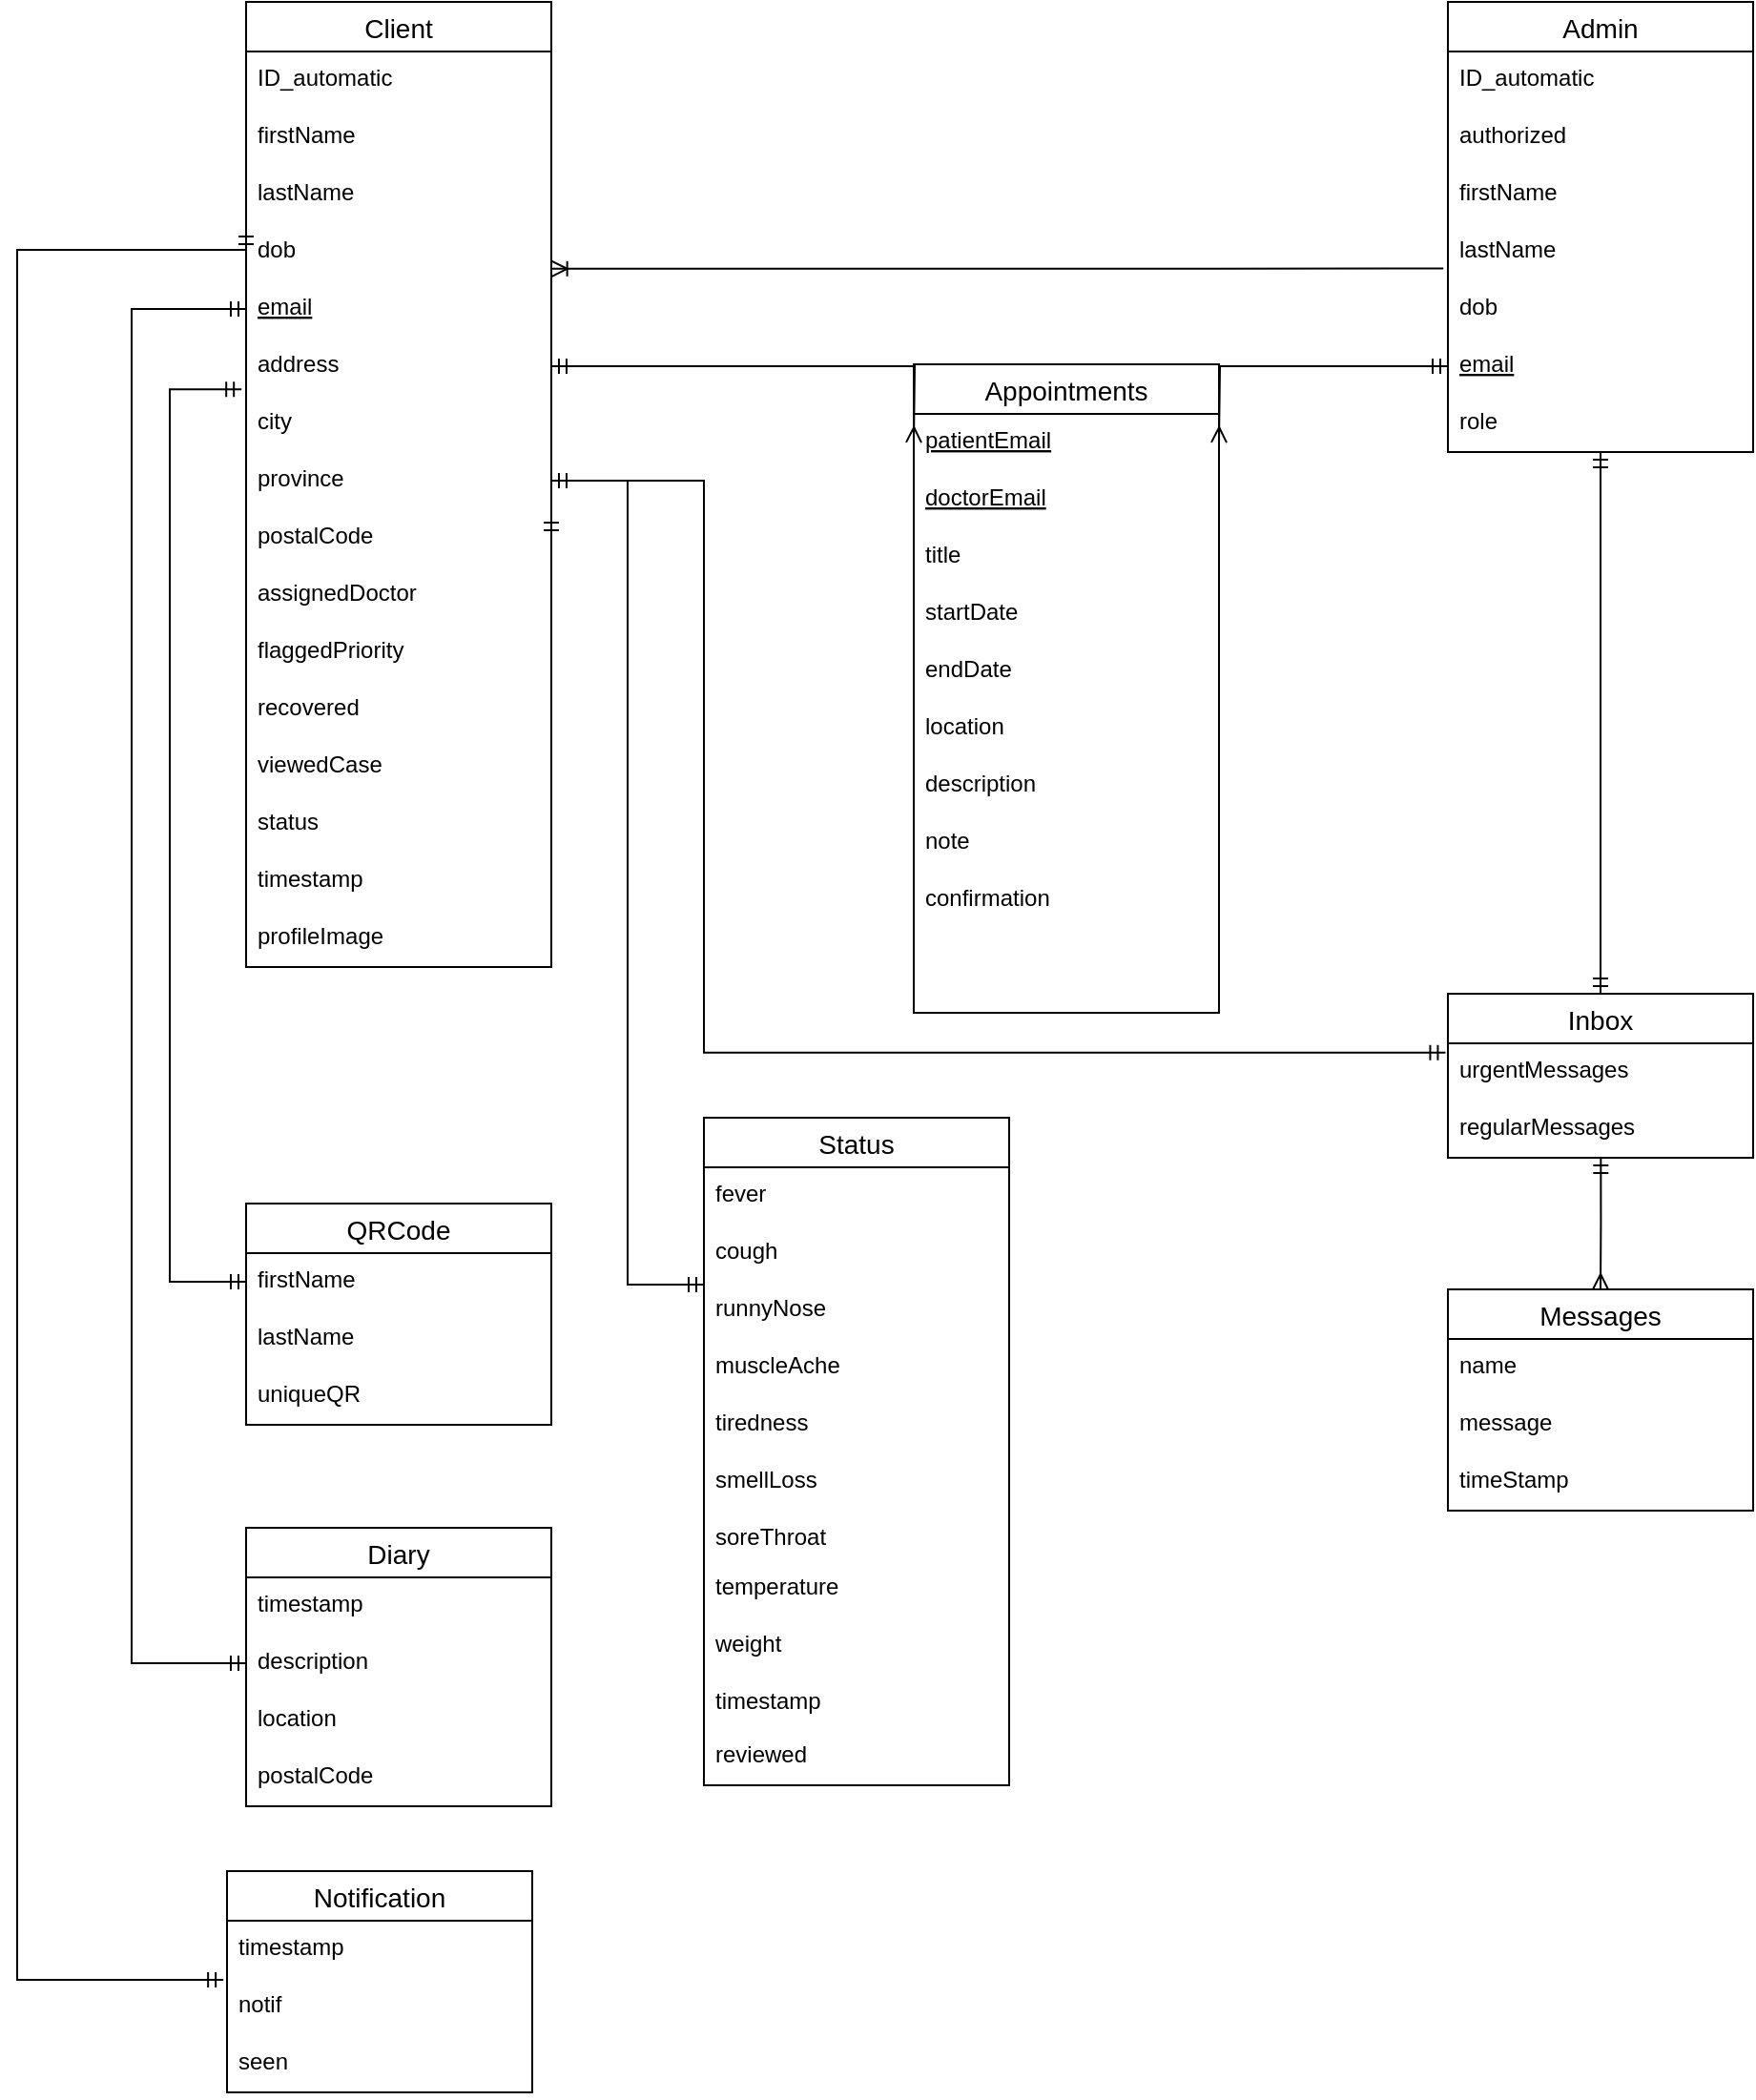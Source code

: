 <mxfile version="14.4.3" type="device"><diagram id="R2lEEEUBdFMjLlhIrx00" name="Page-1"><mxGraphModel dx="1422" dy="822" grid="0" gridSize="10" guides="1" tooltips="1" connect="1" arrows="1" fold="1" page="0" pageScale="1" pageWidth="1100" pageHeight="850" math="0" shadow="0" extFonts="Permanent Marker^https://fonts.googleapis.com/css?family=Permanent+Marker"><root><mxCell id="0"/><mxCell id="1" parent="0"/><mxCell id="PHFaT8uaR8jTqJFm2Dfu-49" value="Status" style="swimlane;fontStyle=0;childLayout=stackLayout;horizontal=1;startSize=26;horizontalStack=0;resizeParent=1;resizeParentMax=0;resizeLast=0;collapsible=1;marginBottom=0;align=center;fontSize=14;" parent="1" vertex="1"><mxGeometry x="400" y="635" width="160" height="350" as="geometry"/></mxCell><mxCell id="PHFaT8uaR8jTqJFm2Dfu-50" value="fever" style="text;strokeColor=none;fillColor=none;spacingLeft=4;spacingRight=4;overflow=hidden;rotatable=0;points=[[0,0.5],[1,0.5]];portConstraint=eastwest;fontSize=12;" parent="PHFaT8uaR8jTqJFm2Dfu-49" vertex="1"><mxGeometry y="26" width="160" height="30" as="geometry"/></mxCell><mxCell id="PHFaT8uaR8jTqJFm2Dfu-51" value="cough" style="text;strokeColor=none;fillColor=none;spacingLeft=4;spacingRight=4;overflow=hidden;rotatable=0;points=[[0,0.5],[1,0.5]];portConstraint=eastwest;fontSize=12;" parent="PHFaT8uaR8jTqJFm2Dfu-49" vertex="1"><mxGeometry y="56" width="160" height="30" as="geometry"/></mxCell><mxCell id="PHFaT8uaR8jTqJFm2Dfu-52" value="runnyNose" style="text;strokeColor=none;fillColor=none;spacingLeft=4;spacingRight=4;overflow=hidden;rotatable=0;points=[[0,0.5],[1,0.5]];portConstraint=eastwest;fontSize=12;" parent="PHFaT8uaR8jTqJFm2Dfu-49" vertex="1"><mxGeometry y="86" width="160" height="30" as="geometry"/></mxCell><mxCell id="PHFaT8uaR8jTqJFm2Dfu-53" value="muscleAche" style="text;strokeColor=none;fillColor=none;spacingLeft=4;spacingRight=4;overflow=hidden;rotatable=0;points=[[0,0.5],[1,0.5]];portConstraint=eastwest;fontSize=12;" parent="PHFaT8uaR8jTqJFm2Dfu-49" vertex="1"><mxGeometry y="116" width="160" height="30" as="geometry"/></mxCell><mxCell id="PHFaT8uaR8jTqJFm2Dfu-54" value="tiredness" style="text;strokeColor=none;fillColor=none;spacingLeft=4;spacingRight=4;overflow=hidden;rotatable=0;points=[[0,0.5],[1,0.5]];portConstraint=eastwest;fontSize=12;" parent="PHFaT8uaR8jTqJFm2Dfu-49" vertex="1"><mxGeometry y="146" width="160" height="30" as="geometry"/></mxCell><mxCell id="gvaFbR4hRz2YvhzIpt_b-14" value="smellLoss" style="text;strokeColor=none;fillColor=none;spacingLeft=4;spacingRight=4;overflow=hidden;rotatable=0;points=[[0,0.5],[1,0.5]];portConstraint=eastwest;fontSize=12;" vertex="1" parent="PHFaT8uaR8jTqJFm2Dfu-49"><mxGeometry y="176" width="160" height="30" as="geometry"/></mxCell><mxCell id="PHFaT8uaR8jTqJFm2Dfu-55" value="soreThroat" style="text;strokeColor=none;fillColor=none;spacingLeft=4;spacingRight=4;overflow=hidden;rotatable=0;points=[[0,0.5],[1,0.5]];portConstraint=eastwest;fontSize=12;" parent="PHFaT8uaR8jTqJFm2Dfu-49" vertex="1"><mxGeometry y="206" width="160" height="26" as="geometry"/></mxCell><mxCell id="gvaFbR4hRz2YvhzIpt_b-15" value="temperature" style="text;strokeColor=none;fillColor=none;spacingLeft=4;spacingRight=4;overflow=hidden;rotatable=0;points=[[0,0.5],[1,0.5]];portConstraint=eastwest;fontSize=12;" vertex="1" parent="PHFaT8uaR8jTqJFm2Dfu-49"><mxGeometry y="232" width="160" height="30" as="geometry"/></mxCell><mxCell id="gvaFbR4hRz2YvhzIpt_b-16" value="weight" style="text;strokeColor=none;fillColor=none;spacingLeft=4;spacingRight=4;overflow=hidden;rotatable=0;points=[[0,0.5],[1,0.5]];portConstraint=eastwest;fontSize=12;" vertex="1" parent="PHFaT8uaR8jTqJFm2Dfu-49"><mxGeometry y="262" width="160" height="30" as="geometry"/></mxCell><mxCell id="gvaFbR4hRz2YvhzIpt_b-17" value="timestamp" style="text;strokeColor=none;fillColor=none;spacingLeft=4;spacingRight=4;overflow=hidden;rotatable=0;points=[[0,0.5],[1,0.5]];portConstraint=eastwest;fontSize=12;" vertex="1" parent="PHFaT8uaR8jTqJFm2Dfu-49"><mxGeometry y="292" width="160" height="28" as="geometry"/></mxCell><mxCell id="gvaFbR4hRz2YvhzIpt_b-18" value="reviewed" style="text;strokeColor=none;fillColor=none;spacingLeft=4;spacingRight=4;overflow=hidden;rotatable=0;points=[[0,0.5],[1,0.5]];portConstraint=eastwest;fontSize=12;" vertex="1" parent="PHFaT8uaR8jTqJFm2Dfu-49"><mxGeometry y="320" width="160" height="30" as="geometry"/></mxCell><mxCell id="PHFaT8uaR8jTqJFm2Dfu-1" value="Client" style="swimlane;fontStyle=0;childLayout=stackLayout;horizontal=1;startSize=26;horizontalStack=0;resizeParent=1;resizeParentMax=0;resizeLast=0;collapsible=1;marginBottom=0;align=center;fontSize=14;" parent="1" vertex="1"><mxGeometry x="160" y="50" width="160" height="506" as="geometry"/></mxCell><mxCell id="PHFaT8uaR8jTqJFm2Dfu-3" value="ID_automatic" style="text;strokeColor=none;fillColor=none;spacingLeft=4;spacingRight=4;overflow=hidden;rotatable=0;points=[[0,0.5],[1,0.5]];portConstraint=eastwest;fontSize=12;" parent="PHFaT8uaR8jTqJFm2Dfu-1" vertex="1"><mxGeometry y="26" width="160" height="30" as="geometry"/></mxCell><mxCell id="PHFaT8uaR8jTqJFm2Dfu-2" value="firstName" style="text;strokeColor=none;fillColor=none;spacingLeft=4;spacingRight=4;overflow=hidden;rotatable=0;points=[[0,0.5],[1,0.5]];portConstraint=eastwest;fontSize=12;" parent="PHFaT8uaR8jTqJFm2Dfu-1" vertex="1"><mxGeometry y="56" width="160" height="30" as="geometry"/></mxCell><mxCell id="PHFaT8uaR8jTqJFm2Dfu-12" value="lastName" style="text;strokeColor=none;fillColor=none;spacingLeft=4;spacingRight=4;overflow=hidden;rotatable=0;points=[[0,0.5],[1,0.5]];portConstraint=eastwest;fontSize=12;" parent="PHFaT8uaR8jTqJFm2Dfu-1" vertex="1"><mxGeometry y="86" width="160" height="30" as="geometry"/></mxCell><mxCell id="PHFaT8uaR8jTqJFm2Dfu-15" value="dob" style="text;strokeColor=none;fillColor=none;spacingLeft=4;spacingRight=4;overflow=hidden;rotatable=0;points=[[0,0.5],[1,0.5]];portConstraint=eastwest;fontSize=12;" parent="PHFaT8uaR8jTqJFm2Dfu-1" vertex="1"><mxGeometry y="116" width="160" height="30" as="geometry"/></mxCell><mxCell id="PHFaT8uaR8jTqJFm2Dfu-16" value="email" style="text;strokeColor=none;fillColor=none;spacingLeft=4;spacingRight=4;overflow=hidden;rotatable=0;points=[[0,0.5],[1,0.5]];portConstraint=eastwest;fontSize=12;fontStyle=4" parent="PHFaT8uaR8jTqJFm2Dfu-1" vertex="1"><mxGeometry y="146" width="160" height="30" as="geometry"/></mxCell><mxCell id="PHFaT8uaR8jTqJFm2Dfu-13" value="address" style="text;strokeColor=none;fillColor=none;spacingLeft=4;spacingRight=4;overflow=hidden;rotatable=0;points=[[0,0.5],[1,0.5]];portConstraint=eastwest;fontSize=12;" parent="PHFaT8uaR8jTqJFm2Dfu-1" vertex="1"><mxGeometry y="176" width="160" height="30" as="geometry"/></mxCell><mxCell id="PHFaT8uaR8jTqJFm2Dfu-14" value="city" style="text;strokeColor=none;fillColor=none;spacingLeft=4;spacingRight=4;overflow=hidden;rotatable=0;points=[[0,0.5],[1,0.5]];portConstraint=eastwest;fontSize=12;" parent="PHFaT8uaR8jTqJFm2Dfu-1" vertex="1"><mxGeometry y="206" width="160" height="30" as="geometry"/></mxCell><mxCell id="PHFaT8uaR8jTqJFm2Dfu-18" value="province" style="text;strokeColor=none;fillColor=none;spacingLeft=4;spacingRight=4;overflow=hidden;rotatable=0;points=[[0,0.5],[1,0.5]];portConstraint=eastwest;fontSize=12;" parent="PHFaT8uaR8jTqJFm2Dfu-1" vertex="1"><mxGeometry y="236" width="160" height="30" as="geometry"/></mxCell><mxCell id="PHFaT8uaR8jTqJFm2Dfu-17" value="postalCode" style="text;strokeColor=none;fillColor=none;spacingLeft=4;spacingRight=4;overflow=hidden;rotatable=0;points=[[0,0.5],[1,0.5]];portConstraint=eastwest;fontSize=12;" parent="PHFaT8uaR8jTqJFm2Dfu-1" vertex="1"><mxGeometry y="266" width="160" height="30" as="geometry"/></mxCell><mxCell id="gvaFbR4hRz2YvhzIpt_b-19" value="assignedDoctor" style="text;strokeColor=none;fillColor=none;spacingLeft=4;spacingRight=4;overflow=hidden;rotatable=0;points=[[0,0.5],[1,0.5]];portConstraint=eastwest;fontSize=12;" vertex="1" parent="PHFaT8uaR8jTqJFm2Dfu-1"><mxGeometry y="296" width="160" height="30" as="geometry"/></mxCell><mxCell id="gvaFbR4hRz2YvhzIpt_b-20" value="flaggedPriority" style="text;strokeColor=none;fillColor=none;spacingLeft=4;spacingRight=4;overflow=hidden;rotatable=0;points=[[0,0.5],[1,0.5]];portConstraint=eastwest;fontSize=12;" vertex="1" parent="PHFaT8uaR8jTqJFm2Dfu-1"><mxGeometry y="326" width="160" height="30" as="geometry"/></mxCell><mxCell id="gvaFbR4hRz2YvhzIpt_b-21" value="recovered" style="text;strokeColor=none;fillColor=none;spacingLeft=4;spacingRight=4;overflow=hidden;rotatable=0;points=[[0,0.5],[1,0.5]];portConstraint=eastwest;fontSize=12;" vertex="1" parent="PHFaT8uaR8jTqJFm2Dfu-1"><mxGeometry y="356" width="160" height="30" as="geometry"/></mxCell><mxCell id="gvaFbR4hRz2YvhzIpt_b-22" value="viewedCase" style="text;strokeColor=none;fillColor=none;spacingLeft=4;spacingRight=4;overflow=hidden;rotatable=0;points=[[0,0.5],[1,0.5]];portConstraint=eastwest;fontSize=12;" vertex="1" parent="PHFaT8uaR8jTqJFm2Dfu-1"><mxGeometry y="386" width="160" height="30" as="geometry"/></mxCell><mxCell id="gvaFbR4hRz2YvhzIpt_b-23" value="status" style="text;strokeColor=none;fillColor=none;spacingLeft=4;spacingRight=4;overflow=hidden;rotatable=0;points=[[0,0.5],[1,0.5]];portConstraint=eastwest;fontSize=12;" vertex="1" parent="PHFaT8uaR8jTqJFm2Dfu-1"><mxGeometry y="416" width="160" height="30" as="geometry"/></mxCell><mxCell id="gvaFbR4hRz2YvhzIpt_b-24" value="timestamp" style="text;strokeColor=none;fillColor=none;spacingLeft=4;spacingRight=4;overflow=hidden;rotatable=0;points=[[0,0.5],[1,0.5]];portConstraint=eastwest;fontSize=12;" vertex="1" parent="PHFaT8uaR8jTqJFm2Dfu-1"><mxGeometry y="446" width="160" height="30" as="geometry"/></mxCell><mxCell id="gvaFbR4hRz2YvhzIpt_b-25" value="profileImage" style="text;strokeColor=none;fillColor=none;spacingLeft=4;spacingRight=4;overflow=hidden;rotatable=0;points=[[0,0.5],[1,0.5]];portConstraint=eastwest;fontSize=12;" vertex="1" parent="PHFaT8uaR8jTqJFm2Dfu-1"><mxGeometry y="476" width="160" height="30" as="geometry"/></mxCell><mxCell id="PHFaT8uaR8jTqJFm2Dfu-19" value="Admin" style="swimlane;fontStyle=0;childLayout=stackLayout;horizontal=1;startSize=26;horizontalStack=0;resizeParent=1;resizeParentMax=0;resizeLast=0;collapsible=1;marginBottom=0;align=center;fontSize=14;" parent="1" vertex="1"><mxGeometry x="790" y="50" width="160" height="236" as="geometry"/></mxCell><mxCell id="PHFaT8uaR8jTqJFm2Dfu-20" value="ID_automatic" style="text;strokeColor=none;fillColor=none;spacingLeft=4;spacingRight=4;overflow=hidden;rotatable=0;points=[[0,0.5],[1,0.5]];portConstraint=eastwest;fontSize=12;" parent="PHFaT8uaR8jTqJFm2Dfu-19" vertex="1"><mxGeometry y="26" width="160" height="30" as="geometry"/></mxCell><mxCell id="PHFaT8uaR8jTqJFm2Dfu-70" value="authorized" style="text;strokeColor=none;fillColor=none;spacingLeft=4;spacingRight=4;overflow=hidden;rotatable=0;points=[[0,0.5],[1,0.5]];portConstraint=eastwest;fontSize=12;" parent="PHFaT8uaR8jTqJFm2Dfu-19" vertex="1"><mxGeometry y="56" width="160" height="30" as="geometry"/></mxCell><mxCell id="PHFaT8uaR8jTqJFm2Dfu-21" value="firstName" style="text;strokeColor=none;fillColor=none;spacingLeft=4;spacingRight=4;overflow=hidden;rotatable=0;points=[[0,0.5],[1,0.5]];portConstraint=eastwest;fontSize=12;" parent="PHFaT8uaR8jTqJFm2Dfu-19" vertex="1"><mxGeometry y="86" width="160" height="30" as="geometry"/></mxCell><mxCell id="PHFaT8uaR8jTqJFm2Dfu-22" value="lastName" style="text;strokeColor=none;fillColor=none;spacingLeft=4;spacingRight=4;overflow=hidden;rotatable=0;points=[[0,0.5],[1,0.5]];portConstraint=eastwest;fontSize=12;" parent="PHFaT8uaR8jTqJFm2Dfu-19" vertex="1"><mxGeometry y="116" width="160" height="30" as="geometry"/></mxCell><mxCell id="PHFaT8uaR8jTqJFm2Dfu-23" value="dob" style="text;strokeColor=none;fillColor=none;spacingLeft=4;spacingRight=4;overflow=hidden;rotatable=0;points=[[0,0.5],[1,0.5]];portConstraint=eastwest;fontSize=12;" parent="PHFaT8uaR8jTqJFm2Dfu-19" vertex="1"><mxGeometry y="146" width="160" height="30" as="geometry"/></mxCell><mxCell id="PHFaT8uaR8jTqJFm2Dfu-24" value="email" style="text;strokeColor=none;fillColor=none;spacingLeft=4;spacingRight=4;overflow=hidden;rotatable=0;points=[[0,0.5],[1,0.5]];portConstraint=eastwest;fontSize=12;fontStyle=4" parent="PHFaT8uaR8jTqJFm2Dfu-19" vertex="1"><mxGeometry y="176" width="160" height="30" as="geometry"/></mxCell><mxCell id="gvaFbR4hRz2YvhzIpt_b-12" value="role" style="text;strokeColor=none;fillColor=none;spacingLeft=4;spacingRight=4;overflow=hidden;rotatable=0;points=[[0,0.5],[1,0.5]];portConstraint=eastwest;fontSize=12;" vertex="1" parent="PHFaT8uaR8jTqJFm2Dfu-19"><mxGeometry y="206" width="160" height="30" as="geometry"/></mxCell><mxCell id="PHFaT8uaR8jTqJFm2Dfu-29" value="Appointments" style="swimlane;fontStyle=0;childLayout=stackLayout;horizontal=1;startSize=26;horizontalStack=0;resizeParent=1;resizeParentMax=0;resizeLast=0;collapsible=1;marginBottom=0;align=center;fontSize=14;" parent="1" vertex="1"><mxGeometry x="510.0" y="240" width="160" height="340" as="geometry"/></mxCell><mxCell id="PHFaT8uaR8jTqJFm2Dfu-31" value="patientEmail" style="text;strokeColor=none;fillColor=none;spacingLeft=4;spacingRight=4;overflow=hidden;rotatable=0;points=[[0,0.5],[1,0.5]];portConstraint=eastwest;fontSize=12;fontStyle=4" parent="PHFaT8uaR8jTqJFm2Dfu-29" vertex="1"><mxGeometry y="26" width="160" height="30" as="geometry"/></mxCell><mxCell id="PHFaT8uaR8jTqJFm2Dfu-32" value="doctorEmail" style="text;strokeColor=none;fillColor=none;spacingLeft=4;spacingRight=4;overflow=hidden;rotatable=0;points=[[0,0.5],[1,0.5]];portConstraint=eastwest;fontSize=12;fontStyle=4" parent="PHFaT8uaR8jTqJFm2Dfu-29" vertex="1"><mxGeometry y="56" width="160" height="30" as="geometry"/></mxCell><mxCell id="PHFaT8uaR8jTqJFm2Dfu-59" value="title" style="text;strokeColor=none;fillColor=none;spacingLeft=4;spacingRight=4;overflow=hidden;rotatable=0;points=[[0,0.5],[1,0.5]];portConstraint=eastwest;fontSize=12;" parent="PHFaT8uaR8jTqJFm2Dfu-29" vertex="1"><mxGeometry y="86" width="160" height="30" as="geometry"/></mxCell><mxCell id="PHFaT8uaR8jTqJFm2Dfu-60" value="startDate&#10;" style="text;strokeColor=none;fillColor=none;spacingLeft=4;spacingRight=4;overflow=hidden;rotatable=0;points=[[0,0.5],[1,0.5]];portConstraint=eastwest;fontSize=12;" parent="PHFaT8uaR8jTqJFm2Dfu-29" vertex="1"><mxGeometry y="116" width="160" height="30" as="geometry"/></mxCell><mxCell id="gvaFbR4hRz2YvhzIpt_b-32" value="endDate&#10;" style="text;strokeColor=none;fillColor=none;spacingLeft=4;spacingRight=4;overflow=hidden;rotatable=0;points=[[0,0.5],[1,0.5]];portConstraint=eastwest;fontSize=12;" vertex="1" parent="PHFaT8uaR8jTqJFm2Dfu-29"><mxGeometry y="146" width="160" height="30" as="geometry"/></mxCell><mxCell id="12" value="location" style="text;strokeColor=none;fillColor=none;spacingLeft=4;spacingRight=4;overflow=hidden;rotatable=0;points=[[0,0.5],[1,0.5]];portConstraint=eastwest;fontSize=12;" parent="PHFaT8uaR8jTqJFm2Dfu-29" vertex="1"><mxGeometry y="176" width="160" height="30" as="geometry"/></mxCell><mxCell id="9" value="description" style="text;strokeColor=none;fillColor=none;spacingLeft=4;spacingRight=4;overflow=hidden;rotatable=0;points=[[0,0.5],[1,0.5]];portConstraint=eastwest;fontSize=12;" parent="PHFaT8uaR8jTqJFm2Dfu-29" vertex="1"><mxGeometry y="206" width="160" height="30" as="geometry"/></mxCell><mxCell id="10" value="note" style="text;strokeColor=none;fillColor=none;spacingLeft=4;spacingRight=4;overflow=hidden;rotatable=0;points=[[0,0.5],[1,0.5]];portConstraint=eastwest;fontSize=12;" parent="PHFaT8uaR8jTqJFm2Dfu-29" vertex="1"><mxGeometry y="236" width="160" height="30" as="geometry"/></mxCell><mxCell id="11" value="confirmation" style="text;strokeColor=none;fillColor=none;spacingLeft=4;spacingRight=4;overflow=hidden;rotatable=0;points=[[0,0.5],[1,0.5]];portConstraint=eastwest;fontSize=12;" parent="PHFaT8uaR8jTqJFm2Dfu-29" vertex="1"><mxGeometry y="266" width="160" height="74" as="geometry"/></mxCell><mxCell id="PHFaT8uaR8jTqJFm2Dfu-77" style="edgeStyle=orthogonalEdgeStyle;rounded=0;orthogonalLoop=1;jettySize=auto;html=1;exitX=0.5;exitY=0;exitDx=0;exitDy=0;startArrow=ERmandOne;startFill=0;endArrow=ERmandOne;endFill=0;entryX=0.5;entryY=1;entryDx=0;entryDy=0;" parent="1" source="PHFaT8uaR8jTqJFm2Dfu-37" target="PHFaT8uaR8jTqJFm2Dfu-19" edge="1"><mxGeometry relative="1" as="geometry"><mxPoint x="870" y="380" as="targetPoint"/></mxGeometry></mxCell><mxCell id="PHFaT8uaR8jTqJFm2Dfu-37" value="Inbox" style="swimlane;fontStyle=0;childLayout=stackLayout;horizontal=1;startSize=26;horizontalStack=0;resizeParent=1;resizeParentMax=0;resizeLast=0;collapsible=1;marginBottom=0;align=center;fontSize=14;" parent="1" vertex="1"><mxGeometry x="790" y="570" width="160" height="86" as="geometry"/></mxCell><mxCell id="PHFaT8uaR8jTqJFm2Dfu-38" value="urgentMessages" style="text;strokeColor=none;fillColor=none;spacingLeft=4;spacingRight=4;overflow=hidden;rotatable=0;points=[[0,0.5],[1,0.5]];portConstraint=eastwest;fontSize=12;" parent="PHFaT8uaR8jTqJFm2Dfu-37" vertex="1"><mxGeometry y="26" width="160" height="30" as="geometry"/></mxCell><mxCell id="PHFaT8uaR8jTqJFm2Dfu-66" value="regularMessages" style="text;strokeColor=none;fillColor=none;spacingLeft=4;spacingRight=4;overflow=hidden;rotatable=0;points=[[0,0.5],[1,0.5]];portConstraint=eastwest;fontSize=12;" parent="PHFaT8uaR8jTqJFm2Dfu-37" vertex="1"><mxGeometry y="56" width="160" height="30" as="geometry"/></mxCell><mxCell id="PHFaT8uaR8jTqJFm2Dfu-41" value="QRCode" style="swimlane;fontStyle=0;childLayout=stackLayout;horizontal=1;startSize=26;horizontalStack=0;resizeParent=1;resizeParentMax=0;resizeLast=0;collapsible=1;marginBottom=0;align=center;fontSize=14;" parent="1" vertex="1"><mxGeometry x="160" y="680" width="160" height="116" as="geometry"/></mxCell><mxCell id="PHFaT8uaR8jTqJFm2Dfu-43" value="firstName" style="text;strokeColor=none;fillColor=none;spacingLeft=4;spacingRight=4;overflow=hidden;rotatable=0;points=[[0,0.5],[1,0.5]];portConstraint=eastwest;fontSize=12;" parent="PHFaT8uaR8jTqJFm2Dfu-41" vertex="1"><mxGeometry y="26" width="160" height="30" as="geometry"/></mxCell><mxCell id="PHFaT8uaR8jTqJFm2Dfu-44" value="lastName" style="text;strokeColor=none;fillColor=none;spacingLeft=4;spacingRight=4;overflow=hidden;rotatable=0;points=[[0,0.5],[1,0.5]];portConstraint=eastwest;fontSize=12;" parent="PHFaT8uaR8jTqJFm2Dfu-41" vertex="1"><mxGeometry y="56" width="160" height="30" as="geometry"/></mxCell><mxCell id="PHFaT8uaR8jTqJFm2Dfu-45" value="uniqueQR" style="text;strokeColor=none;fillColor=none;spacingLeft=4;spacingRight=4;overflow=hidden;rotatable=0;points=[[0,0.5],[1,0.5]];portConstraint=eastwest;fontSize=12;" parent="PHFaT8uaR8jTqJFm2Dfu-41" vertex="1"><mxGeometry y="86" width="160" height="30" as="geometry"/></mxCell><mxCell id="PHFaT8uaR8jTqJFm2Dfu-58" value="" style="edgeStyle=entityRelationEdgeStyle;fontSize=12;html=1;endArrow=ERoneToMany;rounded=0;exitX=-0.015;exitY=0.793;exitDx=0;exitDy=0;entryX=1.002;entryY=0.797;entryDx=0;entryDy=0;exitPerimeter=0;entryPerimeter=0;" parent="1" source="PHFaT8uaR8jTqJFm2Dfu-22" target="PHFaT8uaR8jTqJFm2Dfu-15" edge="1"><mxGeometry width="100" height="100" relative="1" as="geometry"><mxPoint x="340" y="540" as="sourcePoint"/><mxPoint x="440" y="440" as="targetPoint"/></mxGeometry></mxCell><mxCell id="PHFaT8uaR8jTqJFm2Dfu-61" value="Messages" style="swimlane;fontStyle=0;childLayout=stackLayout;horizontal=1;startSize=26;horizontalStack=0;resizeParent=1;resizeParentMax=0;resizeLast=0;collapsible=1;marginBottom=0;align=center;fontSize=14;" parent="1" vertex="1"><mxGeometry x="790" y="725" width="160" height="116" as="geometry"/></mxCell><mxCell id="PHFaT8uaR8jTqJFm2Dfu-63" value="name" style="text;strokeColor=none;fillColor=none;spacingLeft=4;spacingRight=4;overflow=hidden;rotatable=0;points=[[0,0.5],[1,0.5]];portConstraint=eastwest;fontSize=12;" parent="PHFaT8uaR8jTqJFm2Dfu-61" vertex="1"><mxGeometry y="26" width="160" height="30" as="geometry"/></mxCell><mxCell id="PHFaT8uaR8jTqJFm2Dfu-62" value="message" style="text;strokeColor=none;fillColor=none;spacingLeft=4;spacingRight=4;overflow=hidden;rotatable=0;points=[[0,0.5],[1,0.5]];portConstraint=eastwest;fontSize=12;" parent="PHFaT8uaR8jTqJFm2Dfu-61" vertex="1"><mxGeometry y="56" width="160" height="30" as="geometry"/></mxCell><mxCell id="PHFaT8uaR8jTqJFm2Dfu-65" value="timeStamp" style="text;strokeColor=none;fillColor=none;spacingLeft=4;spacingRight=4;overflow=hidden;rotatable=0;points=[[0,0.5],[1,0.5]];portConstraint=eastwest;fontSize=12;" parent="PHFaT8uaR8jTqJFm2Dfu-61" vertex="1"><mxGeometry y="86" width="160" height="30" as="geometry"/></mxCell><mxCell id="PHFaT8uaR8jTqJFm2Dfu-72" value="" style="edgeStyle=orthogonalEdgeStyle;fontSize=12;html=1;endArrow=ERmandOne;startArrow=ERmandOne;rounded=0;exitX=0;exitY=0.5;exitDx=0;exitDy=0;entryX=-0.015;entryY=0.904;entryDx=0;entryDy=0;entryPerimeter=0;" parent="1" source="PHFaT8uaR8jTqJFm2Dfu-43" target="PHFaT8uaR8jTqJFm2Dfu-13" edge="1"><mxGeometry width="100" height="100" relative="1" as="geometry"><mxPoint x="100" y="754" as="sourcePoint"/><mxPoint x="160" y="330" as="targetPoint"/><Array as="points"><mxPoint x="120" y="721"/><mxPoint x="120" y="253"/></Array></mxGeometry></mxCell><mxCell id="PHFaT8uaR8jTqJFm2Dfu-73" style="edgeStyle=orthogonalEdgeStyle;rounded=0;orthogonalLoop=1;jettySize=auto;html=1;exitX=1;exitY=0.5;exitDx=0;exitDy=0;entryX=0;entryY=0.5;entryDx=0;entryDy=0;endArrow=ERmany;endFill=0;startArrow=ERmandOne;startFill=0;" parent="1" source="PHFaT8uaR8jTqJFm2Dfu-13" edge="1"><mxGeometry relative="1" as="geometry"><mxPoint x="510" y="281" as="targetPoint"/></mxGeometry></mxCell><mxCell id="PHFaT8uaR8jTqJFm2Dfu-74" style="edgeStyle=orthogonalEdgeStyle;rounded=0;orthogonalLoop=1;jettySize=auto;html=1;exitX=1;exitY=0.5;exitDx=0;exitDy=0;entryX=0;entryY=0.5;entryDx=0;entryDy=0;startArrow=ERmany;startFill=0;endArrow=ERmandOne;endFill=0;" parent="1" target="PHFaT8uaR8jTqJFm2Dfu-24" edge="1"><mxGeometry relative="1" as="geometry"><mxPoint x="670" y="281" as="sourcePoint"/></mxGeometry></mxCell><mxCell id="PHFaT8uaR8jTqJFm2Dfu-75" style="edgeStyle=orthogonalEdgeStyle;rounded=0;orthogonalLoop=1;jettySize=auto;html=1;exitX=1;exitY=0.5;exitDx=0;exitDy=0;entryX=0;entryY=0.25;entryDx=0;entryDy=0;startArrow=ERmandOne;startFill=0;endArrow=ERmandOne;endFill=0;" parent="1" source="PHFaT8uaR8jTqJFm2Dfu-18" target="PHFaT8uaR8jTqJFm2Dfu-49" edge="1"><mxGeometry relative="1" as="geometry"/></mxCell><mxCell id="PHFaT8uaR8jTqJFm2Dfu-76" style="edgeStyle=orthogonalEdgeStyle;rounded=0;orthogonalLoop=1;jettySize=auto;html=1;exitX=1;exitY=0.5;exitDx=0;exitDy=0;entryX=-0.008;entryY=0.163;entryDx=0;entryDy=0;entryPerimeter=0;startArrow=ERmandOne;startFill=0;endArrow=ERmandOne;endFill=0;" parent="1" source="PHFaT8uaR8jTqJFm2Dfu-17" target="PHFaT8uaR8jTqJFm2Dfu-38" edge="1"><mxGeometry relative="1" as="geometry"><Array as="points"><mxPoint x="400" y="301"/><mxPoint x="400" y="601"/></Array></mxGeometry></mxCell><mxCell id="PHFaT8uaR8jTqJFm2Dfu-78" style="edgeStyle=orthogonalEdgeStyle;rounded=0;orthogonalLoop=1;jettySize=auto;html=1;exitX=0.501;exitY=1.001;exitDx=0;exitDy=0;startArrow=ERmandOne;startFill=0;endArrow=ERmany;endFill=0;entryX=0.5;entryY=0;entryDx=0;entryDy=0;exitPerimeter=0;" parent="1" source="PHFaT8uaR8jTqJFm2Dfu-66" target="PHFaT8uaR8jTqJFm2Dfu-61" edge="1"><mxGeometry relative="1" as="geometry"><mxPoint x="800" y="660" as="sourcePoint"/></mxGeometry></mxCell><mxCell id="2" value="Diary" style="swimlane;fontStyle=0;childLayout=stackLayout;horizontal=1;startSize=26;horizontalStack=0;resizeParent=1;resizeParentMax=0;resizeLast=0;collapsible=1;marginBottom=0;align=center;fontSize=14;" parent="1" vertex="1"><mxGeometry x="160" y="850" width="160" height="146" as="geometry"/></mxCell><mxCell id="3" value="timestamp" style="text;strokeColor=none;fillColor=none;spacingLeft=4;spacingRight=4;overflow=hidden;rotatable=0;points=[[0,0.5],[1,0.5]];portConstraint=eastwest;fontSize=12;" parent="2" vertex="1"><mxGeometry y="26" width="160" height="30" as="geometry"/></mxCell><mxCell id="4" value="description" style="text;strokeColor=none;fillColor=none;spacingLeft=4;spacingRight=4;overflow=hidden;rotatable=0;points=[[0,0.5],[1,0.5]];portConstraint=eastwest;fontSize=12;" parent="2" vertex="1"><mxGeometry y="56" width="160" height="30" as="geometry"/></mxCell><mxCell id="5" value="location" style="text;strokeColor=none;fillColor=none;spacingLeft=4;spacingRight=4;overflow=hidden;rotatable=0;points=[[0,0.5],[1,0.5]];portConstraint=eastwest;fontSize=12;" parent="2" vertex="1"><mxGeometry y="86" width="160" height="30" as="geometry"/></mxCell><mxCell id="6" value="postalCode" style="text;strokeColor=none;fillColor=none;spacingLeft=4;spacingRight=4;overflow=hidden;rotatable=0;points=[[0,0.5],[1,0.5]];portConstraint=eastwest;fontSize=12;" parent="2" vertex="1"><mxGeometry y="116" width="160" height="30" as="geometry"/></mxCell><mxCell id="8" style="edgeStyle=orthogonalEdgeStyle;html=1;exitX=0;exitY=0.5;exitDx=0;exitDy=0;entryX=0;entryY=0.5;entryDx=0;entryDy=0;endArrow=ERmandOne;endFill=0;rounded=0;startArrow=ERmandOne;startFill=0;" parent="1" source="PHFaT8uaR8jTqJFm2Dfu-16" target="4" edge="1"><mxGeometry relative="1" as="geometry"><Array as="points"><mxPoint x="100" y="211"/><mxPoint x="100" y="921"/></Array></mxGeometry></mxCell><mxCell id="gvaFbR4hRz2YvhzIpt_b-26" value="Notification" style="swimlane;fontStyle=0;childLayout=stackLayout;horizontal=1;startSize=26;horizontalStack=0;resizeParent=1;resizeParentMax=0;resizeLast=0;collapsible=1;marginBottom=0;align=center;fontSize=14;" vertex="1" parent="1"><mxGeometry x="150" y="1030" width="160" height="116" as="geometry"/></mxCell><mxCell id="gvaFbR4hRz2YvhzIpt_b-27" value="timestamp" style="text;strokeColor=none;fillColor=none;spacingLeft=4;spacingRight=4;overflow=hidden;rotatable=0;points=[[0,0.5],[1,0.5]];portConstraint=eastwest;fontSize=12;" vertex="1" parent="gvaFbR4hRz2YvhzIpt_b-26"><mxGeometry y="26" width="160" height="30" as="geometry"/></mxCell><mxCell id="gvaFbR4hRz2YvhzIpt_b-28" value="notif" style="text;strokeColor=none;fillColor=none;spacingLeft=4;spacingRight=4;overflow=hidden;rotatable=0;points=[[0,0.5],[1,0.5]];portConstraint=eastwest;fontSize=12;" vertex="1" parent="gvaFbR4hRz2YvhzIpt_b-26"><mxGeometry y="56" width="160" height="30" as="geometry"/></mxCell><mxCell id="gvaFbR4hRz2YvhzIpt_b-29" value="seen" style="text;strokeColor=none;fillColor=none;spacingLeft=4;spacingRight=4;overflow=hidden;rotatable=0;points=[[0,0.5],[1,0.5]];portConstraint=eastwest;fontSize=12;" vertex="1" parent="gvaFbR4hRz2YvhzIpt_b-26"><mxGeometry y="86" width="160" height="30" as="geometry"/></mxCell><mxCell id="gvaFbR4hRz2YvhzIpt_b-31" style="edgeStyle=orthogonalEdgeStyle;html=1;exitX=0;exitY=0.5;exitDx=0;exitDy=0;entryX=-0.012;entryY=0.033;entryDx=0;entryDy=0;endArrow=ERmandOne;endFill=0;rounded=0;startArrow=ERmandOne;startFill=0;entryPerimeter=0;" edge="1" parent="1" source="PHFaT8uaR8jTqJFm2Dfu-15" target="gvaFbR4hRz2YvhzIpt_b-28"><mxGeometry relative="1" as="geometry"><Array as="points"><mxPoint x="160" y="180"/><mxPoint x="40" y="180"/><mxPoint x="40" y="1087"/></Array><mxPoint x="100" y="180" as="sourcePoint"/><mxPoint x="100" y="890" as="targetPoint"/></mxGeometry></mxCell></root></mxGraphModel></diagram></mxfile>